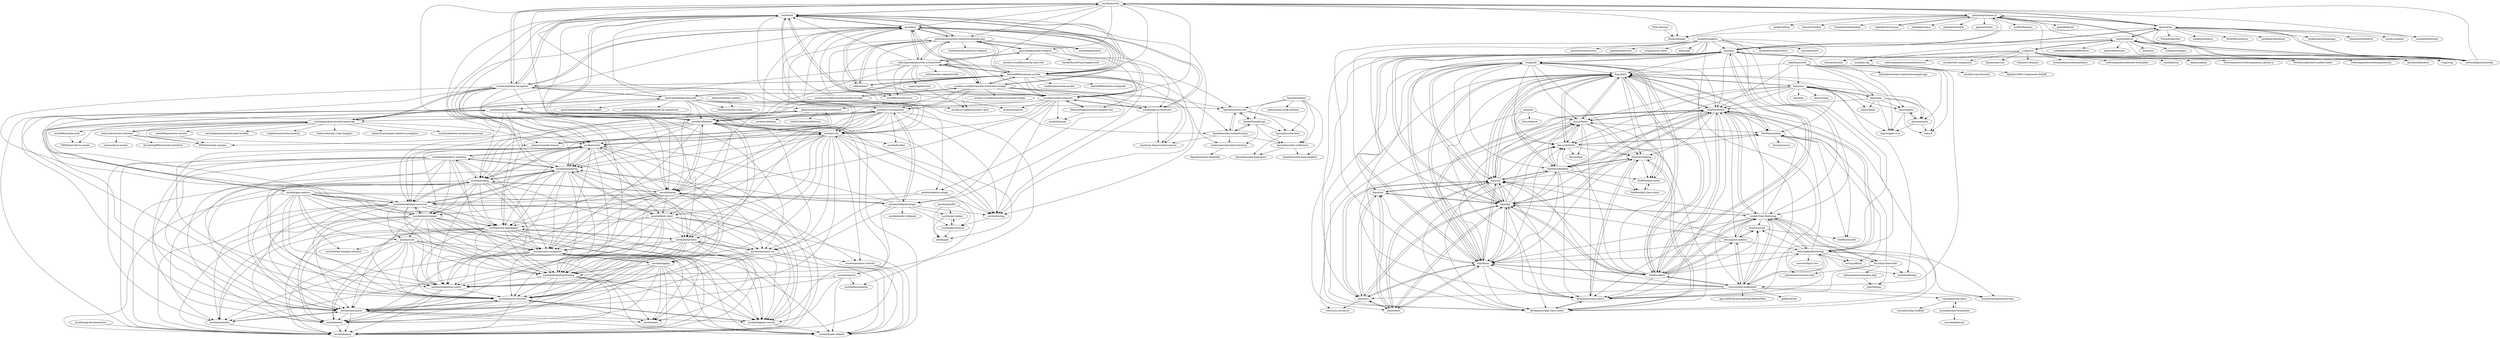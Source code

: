 digraph G {
"aurelia/aurelia" -> "aurelia/cli"
"aurelia/aurelia" -> "aurelia/ux"
"aurelia/aurelia" -> "gothinkster/aurelia-realworld-example-app"
"aurelia/aurelia" -> "aurelia/framework" ["e"=1]
"aurelia/aurelia" -> "aurelia/skeleton-navigation"
"aurelia/aurelia" -> "ghiscoding/aurelia-slickgrid"
"aurelia/aurelia" -> "adarshpastakia/aurelia-ui-framework"
"aurelia/aurelia" -> "aurelia/vscode-extension"
"aurelia/aurelia" -> "aurelia/validation"
"aurelia/aurelia" -> "aurelia/i18n"
"aurelia/aurelia" -> "optimizely/nuclear-js"
"aurelia/aurelia" -> "spine/spine"
"aurelia/aurelia" -> "finom/seemple"
"aurelia/aurelia" -> "behzad888/awesome-aurelia"
"aurelia/aurelia" -> "aurelia/router"
"x-tag/core" -> "mozilla/brick" ["e"=1]
"x-tag/core" -> "x-tag/x-tag"
"x-tag/core" -> "bosonic/bosonic"
"x-tag/core" -> "skatejs/skatejs" ["e"=1]
"x-tag/core" -> "webcomponents/webcomponents.github.io" ["e"=1]
"x-tag/core" -> "ModuleLoader/es6-module-loader" ["e"=1]
"x-tag/core" -> "webcomponents/webcomponentsjs" ["e"=1]
"x-tag/core" -> "mozbrick/brick"
"x-tag/core" -> "mozilla/x-tag"
"x-tag/core" -> "webcomponents/customelements.io" ["e"=1]
"x-tag/core" -> "mozilla/web-components"
"x-tag/core" -> "Raynos/mercury" ["e"=1]
"x-tag/core" -> "Polymer/vulcanize" ["e"=1]
"x-tag/core" -> "tysonmatanich/elementQuery" ["e"=1]
"x-tag/core" -> "webcomponents/element-boilerplate" ["e"=1]
"dojo/core" -> "dojo/dojo2"
"dojo/core" -> "dojo/meta"
"dojo/core" -> "dojo/dom"
"dojo/core" -> "SitePen/dstore"
"dojo/core" -> "dojo/widgets"
"dojo/core" -> "dojo/widget-core"
"dojo/core" -> "dojo/examples"
"dojo/core" -> "ibm-js/delite"
"dojo/core" -> "SitePen/mayhem"
"dojo/core" -> "dojo/typings"
"dojo/core" -> "dojo/dijit"
"dojo/core" -> "ibm-js/deliteful"
"dojo/core" -> "kfranqueiro/dojo-smore"
"dojo/core" -> "dojo/routing"
"dojo/dojo" -> "dojo/dijit"
"dojo/dojo" -> "dojo/dojox"
"dojo/dojo" -> "SitePen/dgrid"
"dojo/dojo" -> "spine/spine"
"dojo/dojo" -> "optimizely/nuclear-js"
"dojo/dojo" -> "dojo/util"
"dojo/dojo" -> "matreshkajs/matreshka"
"dojo/dojo" -> "dojo/dojo2"
"dojo/dojo" -> "csnover/dojo-boilerplate"
"dojo/dojo" -> "dojo/demos"
"dojo/dojo" -> "dojo/docs"
"dojo/dojo" -> "xsokev/Dojo-Bootstrap"
"dojo/dojo" -> "SitePen/dstore"
"dojo/dojo" -> "knockout/knockout" ["e"=1]
"dojo/dojo" -> "oria/gridx"
"spine/spine" -> "matreshkajs/matreshka"
"spine/spine" -> "optimizely/nuclear-js"
"spine/spine" -> "dojo/dojo"
"spine/spine" -> "finom/seemple"
"spine/spine" -> "knockout/knockout" ["e"=1]
"spine/spine" -> "mozbrick/brick"
"spine/spine" -> "MithrilJS/mithril.js" ["e"=1]
"spine/spine" -> "aurelia/aurelia"
"spine/spine" -> "jashkenas/backbone" ["e"=1]
"spine/spine" -> "jorgebucaran/hyperapp" ["e"=1]
"spine/spine" -> "Daemonite/material" ["e"=1]
"spine/spine" -> "marko-js/marko" ["e"=1]
"spine/spine" -> "aurelia/framework" ["e"=1]
"spine/spine" -> "Polymer/polymer" ["e"=1]
"spine/spine" -> "emberjs/ember.js" ["e"=1]
"matreshkajs/matreshka" -> "spine/spine"
"matreshkajs/matreshka" -> "optimizely/nuclear-js"
"matreshkajs/matreshka" -> "dojo/dojo"
"matreshkajs/matreshka" -> "aurelia/aurelia"
"matreshkajs/matreshka" -> "mozbrick/brick"
"dojo/meta" -> "dojo/core"
"dojo/meta" -> "dojo/cli"
"dojo/meta" -> "dojo/widgets"
"dojo/meta" -> "dojo/dojo2"
"dojo/meta" -> "dojo/examples"
"dojo/meta" -> "dojo/widget-core"
"dojo/meta" -> "dojo/typings"
"dojo/meta" -> "SitePen/dstore"
"ghiscoding/aurelia-slickgrid" -> "gothinkster/aurelia-realworld-example-app"
"ghiscoding/aurelia-slickgrid" -> "aurelia/vscode-extension"
"ghiscoding/aurelia-slickgrid" -> "adarshpastakia/aurelia-ui-framework"
"ghiscoding/aurelia-slickgrid" -> "SmokeHouseProject/applewood"
"ghiscoding/aurelia-slickgrid" -> "aurelia-ui-toolkits/aurelia-mdc-web"
"mozbrick/brick" -> "spine/spine"
"mozbrick/brick" -> "optimizely/nuclear-js"
"mozbrick/brick" -> "dojo/dojo"
"mozbrick/brick" -> "x-tag/core"
"mozbrick/brick" -> "matreshkajs/matreshka"
"mozbrick/brick" -> "knockout/knockout" ["e"=1]
"mozbrick/brick" -> "alexwolfe/Buttons" ["e"=1]
"mozbrick/brick" -> "x-tag/x-tag"
"mozbrick/brick" -> "duojs/duo" ["e"=1]
"mozbrick/brick" -> "Compass/compass" ["e"=1]
"mozbrick/brick" -> "subtlepatterns/SubtlePatterns" ["e"=1]
"mozbrick/brick" -> "bosonic/bosonic"
"lit/lit-element" -> "finom/seemple"
"maqetta/maqetta" -> "dojo/dijit"
"maqetta/maqetta" -> "SitePen/dgrid"
"maqetta/maqetta" -> "dojo/dojo"
"maqetta/maqetta" -> "xsokev/Dojo-Bootstrap"
"maqetta/maqetta" -> "dojo/dojox"
"maqetta/maqetta" -> "alohaeditor/Aloha-Editor" ["e"=1]
"maqetta/maqetta" -> "csnover/dojo-boilerplate"
"maqetta/maqetta" -> "maccman/stylo" ["e"=1]
"maqetta/maqetta" -> "sproutcore/sproutcore" ["e"=1]
"maqetta/maqetta" -> "jejacks0n/mercury" ["e"=1]
"maqetta/maqetta" -> "dojo/dwb"
"maqetta/maqetta" -> "eclipse/orion.client" ["e"=1]
"maqetta/maqetta" -> "thesociable/dbootstrap"
"maqetta/maqetta" -> "oria/gridx"
"maqetta/maqetta" -> "ether/pad" ["e"=1]
"optimizely/nuclear-js" -> "spine/spine"
"optimizely/nuclear-js" -> "matreshkajs/matreshka"
"optimizely/nuclear-js" -> "dojo/dojo"
"optimizely/nuclear-js" -> "finom/seemple"
"optimizely/nuclear-js" -> "gaearon/redux" ["e"=1]
"optimizely/nuclear-js" -> "acdlite/flummox" ["e"=1]
"optimizely/nuclear-js" -> "goatslacker/alt" ["e"=1]
"optimizely/nuclear-js" -> "spoike/refluxjs" ["e"=1]
"optimizely/nuclear-js" -> "faassen/reselect" ["e"=1]
"optimizely/nuclear-js" -> "Yomguithereal/baobab" ["e"=1]
"optimizely/nuclear-js" -> "vigetlabs/microcosm"
"optimizely/nuclear-js" -> "aurelia/aurelia"
"optimizely/nuclear-js" -> "knockout/knockout" ["e"=1]
"optimizely/nuclear-js" -> "skidding/cosmos" ["e"=1]
"optimizely/nuclear-js" -> "petehunt/jsxstyle" ["e"=1]
"SpoonX/wetland" -> "SpoonX/aurelia-notification"
"SpoonX/wetland" -> "SpoonX/aurelia-form"
"SpoonX/wetland" -> "SpoonX/sails-hook-wetland"
"SpoonX/wetland" -> "SpoonX/aurelia-api"
"SpoonX/wetland" -> "SpoonX/aurelia-orm"
"SpoonX/wetland" -> "SpoonX/aurelia-autocomplete"
"aurelia/skeleton-navigation" -> "aurelia/cli"
"aurelia/skeleton-navigation" -> "aurelia/ux"
"aurelia/skeleton-navigation" -> "aurelia/router"
"aurelia/skeleton-navigation" -> "behzad888/awesome-aurelia"
"aurelia/skeleton-navigation" -> "aurelia/validation"
"aurelia/skeleton-navigation" -> "paulvanbladel/aurelia-auth"
"aurelia/skeleton-navigation" -> "aurelia/dialog"
"aurelia/skeleton-navigation" -> "cmichaelgraham/aurelia-typescript"
"aurelia/skeleton-navigation" -> "aurelia/templating"
"aurelia/skeleton-navigation" -> "aurelia/binding"
"aurelia/skeleton-navigation" -> "aurelia/vscode-extension"
"aurelia/skeleton-navigation" -> "aurelia/templating-resources"
"aurelia/skeleton-navigation" -> "aurelia/i18n"
"aurelia/skeleton-navigation" -> "aurelia/bootstrapper"
"aurelia/skeleton-navigation" -> "aurelia/aurelia"
"vigetlabs/microcosm" -> "optimizely/nuclear-js"
"paulvanbladel/aurelia-auth" -> "paulvanbladel/aurelia-auth-sample"
"paulvanbladel/aurelia-auth" -> "aurelia/skeleton-plugin"
"paulvanbladel/aurelia-auth" -> "behzad888/awesome-aurelia"
"paulvanbladel/aurelia-auth" -> "aurelia/skeleton-navigation"
"paulvanbladel/aurelia-auth" -> "Vheissu/Aurelia-Configuration"
"paulvanbladel/aurelia-auth" -> "aurelia/cli"
"paulvanbladel/aurelia-auth" -> "SpoonX/aurelia-orm"
"paulvanbladel/aurelia-auth" -> "SpoonX/aurelia-authentication"
"paulvanbladel/aurelia-auth" -> "aurelia/dialog"
"paulvanbladel/aurelia-auth" -> "jdanyow/aurelia-breeze-northwind"
"paulvanbladel/aurelia-auth" -> "aurelia/validation"
"paulvanbladel/aurelia-auth" -> "cmichaelgraham/aurelia-typescript"
"paulvanbladel/aurelia-auth" -> "paulvanbladel/aurelia-identityserver-aspnetcore"
"paulvanbladel/aurelia-auth" -> "aurelia/documentation"
"paulvanbladel/aurelia-auth" -> "aurelia/i18n"
"dojo/dijit" -> "dojo/dojox"
"dojo/dijit" -> "dojo/util"
"dojo/dijit" -> "dojo/demos"
"dojo/dijit" -> "dojo/dojo"
"dojo/dijit" -> "dojo/docs"
"dojo/dijit" -> "dojo/dojo2"
"dojo/dijit" -> "SitePen/dstore"
"dojo/dijit" -> "SitePen/dgrid"
"dojo/dijit" -> "ibm-js/delite"
"dojo/dijit" -> "dojo/dwb"
"dojo/dijit" -> "oria/gridx"
"dojo/dijit" -> "ibm-js/deliteful"
"dojo/dijit" -> "xsokev/Dojo-Bootstrap"
"dojo/dijit" -> "kfranqueiro/dijit-claro-stylus"
"dojo/dijit" -> "theintern/leadfoot"
"aurelia/fetch-client" -> "aurelia/event-aggregator"
"aurelia/fetch-client" -> "aurelia/templating-binding"
"aurelia/fetch-client" -> "aurelia/http-client"
"aurelia/fetch-client" -> "aurelia/history-browser"
"aurelia/fetch-client" -> "aurelia/loader-default"
"aurelia/fetch-client" -> "aurelia/task-queue"
"aurelia/fetch-client" -> "aurelia/logging-console"
"aurelia/fetch-client" -> "aurelia/templating-router"
"aurelia/fetch-client" -> "aurelia/loader"
"aurelia/fetch-client" -> "aurelia/history"
"aurelia/fetch-client" -> "aurelia/templating"
"aurelia/fetch-client" -> "aurelia/animator-css"
"dojo/dojox" -> "dojo/dijit"
"dojo/dojox" -> "dojo/util"
"dojo/dojox" -> "dojo/docs"
"dojo/dojox" -> "dojo/demos"
"dojo/dojox" -> "dojo/dojo"
"dojo/dojox" -> "dojo/dojo2"
"dojo/dojox" -> "SitePen/dstore"
"dojo/dojox" -> "SitePen/dgrid"
"dojo/dojox" -> "dojo/dwb"
"dojo/dojox" -> "ibm-js/delite"
"dojo/dojox" -> "oria/gridx"
"dojo/dojox" -> "ibm-js/deliteful"
"dojo/dojox" -> "kfranqueiro/dojo-smore"
"dojo/dojox" -> "kfranqueiro/dijit-claro-stylus"
"dojo/dojox" -> "theintern/digdug"
"gothinkster/aurelia-realworld-example-app" -> "aurelia/ux"
"gothinkster/aurelia-realworld-example-app" -> "aurelia/experiment"
"gothinkster/aurelia-realworld-example-app" -> "ghiscoding/aurelia-slickgrid"
"gothinkster/aurelia-realworld-example-app" -> "adarshpastakia/aurelia-ui-framework"
"gothinkster/aurelia-realworld-example-app" -> "aurelia/cli"
"gothinkster/aurelia-realworld-example-app" -> "zewa666/aurelia-store"
"gothinkster/aurelia-realworld-example-app" -> "aurelia/app-ux-showcase"
"gothinkster/aurelia-realworld-example-app" -> "aurelia/vscode-extension"
"gothinkster/aurelia-realworld-example-app" -> "alflennik/au7"
"gothinkster/aurelia-realworld-example-app" -> "aurelia/testing"
"gothinkster/aurelia-realworld-example-app" -> "behzad888/awesome-aurelia"
"gothinkster/aurelia-realworld-example-app" -> "aurelia/dialog"
"gothinkster/aurelia-realworld-example-app" -> "aurelia/inspector"
"gothinkster/aurelia-realworld-example-app" -> "timfish/aurelia-electron-webpack"
"gothinkster/aurelia-realworld-example-app" -> "aurelia/i18n"
"dojo/dwb" -> "dojo/docs"
"dojo/dwb" -> "dojo/demos"
"dojo/dwb" -> "dojo/util"
"dojo/dwb" -> "dojo/dijit"
"dojo/examples" -> "dojo/widgets"
"dojo/examples" -> "dojo/widget-core"
"dojo/examples" -> "dojo/cli"
"MeirionHughes/aurelia-template-lint" -> "aurelia/typings"
"MeirionHughes/aurelia-template-lint" -> "aurelia/vscode-extension"
"zewa666/aurelia-node" -> "PWKad/aurelia-bs-modal"
"behzad888/awesome-aurelia" -> "aurelia/ux"
"behzad888/awesome-aurelia" -> "aurelia-ui-toolkits/aurelia-materialize-bridge"
"behzad888/awesome-aurelia" -> "paulvanbladel/aurelia-auth"
"behzad888/awesome-aurelia" -> "alflennik/au7"
"behzad888/awesome-aurelia" -> "aurelia/cli"
"behzad888/awesome-aurelia" -> "aurelia/vscode-extension"
"behzad888/awesome-aurelia" -> "voidberg/awesome-aurelia"
"behzad888/awesome-aurelia" -> "aurelia/skeleton-navigation"
"behzad888/awesome-aurelia" -> "MeirionHughes/aurelia-template-lint"
"behzad888/awesome-aurelia" -> "monterey-framework/monterey"
"behzad888/awesome-aurelia" -> "gothinkster/aurelia-realworld-example-app"
"behzad888/awesome-aurelia" -> "adarshpastakia/aurelia-ui-framework"
"behzad888/awesome-aurelia" -> "behzad888/Aurelia-styleguide"
"behzad888/awesome-aurelia" -> "aurelia/skeleton-plugin"
"behzad888/awesome-aurelia" -> "SpoonX/aurelia-authentication"
"aurelia/testing" -> "aurelia/pal-browser"
"cmichaelgraham/aurelia-typescript" -> "joelcoxokc/aurelia-interface"
"cmichaelgraham/aurelia-typescript" -> "jdanyow/aurelia-breeze-northwind"
"cmichaelgraham/aurelia-typescript" -> "AshleyGrant/aspnet-skeleton-navigation"
"cmichaelgraham/aurelia-typescript" -> "PWKad/aurelia-samples"
"cmichaelgraham/aurelia-typescript" -> "aurelia/skeleton-navigation-typescript"
"cmichaelgraham/aurelia-typescript" -> "aurelia/templating-resources"
"cmichaelgraham/aurelia-typescript" -> "zewa666/aurelia-node"
"cmichaelgraham/aurelia-typescript" -> "jdanyow/aurelia-breeze"
"cmichaelgraham/aurelia-typescript" -> "cmichaelgraham/aurelia-amd-bundler"
"cmichaelgraham/aurelia-typescript" -> "zewa666/generator-aurelia"
"cmichaelgraham/aurelia-typescript" -> "redpelicans/aurelia-material"
"cmichaelgraham/aurelia-typescript" -> "PWKad/aurelia-bs-modal"
"cmichaelgraham/aurelia-typescript" -> "paulvanbladel/aurelia-auth"
"cmichaelgraham/aurelia-typescript" -> "aurelia/skeleton-navigation"
"cmichaelgraham/aurelia-typescript" -> "Vheissu/Aurelia-Code-Snippets"
"aurelia/animator-css" -> "aurelia/history-browser"
"aurelia/animator-css" -> "aurelia/loader-default"
"aurelia/animator-css" -> "aurelia/task-queue"
"aurelia/animator-css" -> "aurelia/templating-router"
"aurelia/animator-css" -> "aurelia/http-client"
"aurelia/animator-css" -> "aurelia/animator-velocity"
"aurelia/animator-css" -> "aurelia/templating-binding"
"aurelia/animator-css" -> "aurelia/logging-console"
"aurelia/templating-router" -> "aurelia/history"
"aurelia/templating-router" -> "aurelia/history-browser"
"aurelia/templating-router" -> "aurelia/loader"
"aurelia/webpack-plugin" -> "aurelia/loader-webpack"
"aurelia/webpack-plugin" -> "aurelia/testing"
"aurelia/webpack-plugin" -> "aurelia/dialog"
"aurelia/webpack-plugin" -> "aurelia/i18n"
"aurelia/webpack-plugin" -> "aurelia/templating-router"
"aurelia/webpack-plugin" -> "aurelia/templating"
"aurelia/webpack-plugin" -> "aurelia/ui-virtualization"
"aurelia/webpack-plugin" -> "aurelia/pal-browser"
"aurelia/webpack-plugin" -> "aurelia/router"
"aurelia/webpack-plugin" -> "aurelia/templating-binding"
"aurelia/webpack-plugin" -> "aurelia/pal-nodejs"
"dojo/framework" -> "dojo/widgets"
"dojo/framework" -> "dojo/examples"
"dojo/framework" -> "dojo/cli"
"dojo/framework" -> "dojo/meta"
"dojo/framework" -> "dojo/dojo2"
"dojo/framework" -> "SitePen/dstore"
"dojo/framework" -> "gothinkster/dojo2-realworld-example-app"
"dojo/framework" -> "dojo/core"
"dojo/framework" -> "dojo/widget-core"
"kriszyp/put-selector" -> "kriszyp/xstyle"
"kriszyp/put-selector" -> "SitePen/dstore"
"kriszyp/put-selector" -> "xsokev/Dojo-Bootstrap"
"kriszyp/put-selector" -> "SitePen/dgrid"
"kriszyp/put-selector" -> "thesociable/dbootstrap"
"kriszyp/put-selector" -> "dojo/dijit"
"kriszyp/put-selector" -> "dojo/dojox"
"kriszyp/put-selector" -> "csnover/dojo-boilerplate"
"kriszyp/put-selector" -> "dojo/util"
"SitePen/dgrid" -> "dojo/dijit"
"SitePen/dgrid" -> "SitePen/dstore"
"SitePen/dgrid" -> "dojo/dojox"
"SitePen/dgrid" -> "xsokev/Dojo-Bootstrap"
"SitePen/dgrid" -> "dojo/dojo"
"SitePen/dgrid" -> "csnover/dojo-boilerplate"
"SitePen/dgrid" -> "dojo/dojo2"
"SitePen/dgrid" -> "dojo/util"
"SitePen/dgrid" -> "kriszyp/xstyle"
"SitePen/dgrid" -> "kriszyp/put-selector"
"SitePen/dgrid" -> "thesociable/dbootstrap"
"SitePen/dgrid" -> "oria/gridx"
"SitePen/dgrid" -> "kfranqueiro/dojo-smore"
"SitePen/dgrid" -> "ibm-js/delite"
"SitePen/dgrid" -> "ibm-js/deliteful"
"dojo/dojo2" -> "ibm-js/delite"
"dojo/dojo2" -> "ibm-js/deliteful"
"dojo/dojo2" -> "SitePen/dstore"
"dojo/dojo2" -> "SitePen/mayhem"
"dojo/dojo2" -> "dojo/util"
"dojo/dojo2" -> "theintern/digdug"
"dojo/dojo2" -> "dojo/dijit"
"dojo/dojo2" -> "theintern/leadfoot"
"dojo/dojo2" -> "kfranqueiro/dijit-claro-stylus"
"dojo/dojo2" -> "kfranqueiro/dojo-smore"
"dojo/dojo2" -> "dojo/dojox"
"dojo/dojo2" -> "dojo/core"
"dojo/dojo2" -> "SitePen/dojo-smore"
"dojo/dojo2" -> "SitePen/dgrid"
"dojo/dojo2" -> "yiweima/flatdojo"
"oria/gridx" -> "ibm-js/delite"
"oria/gridx" -> "dojo/dojox"
"oria/gridx" -> "dojo/dijit"
"oria/gridx" -> "theintern/digdug"
"oria/gridx" -> "ibm-js/deliteful"
"oria/gridx" -> "kfranqueiro/dijit-claro-stylus"
"oria/gridx" -> "kfranqueiro/dojo-smore"
"oria/gridx" -> "SitePen/dojo-smore"
"oria/gridx" -> "SitePen/dgrid"
"oria/gridx" -> "SitePen/dstore"
"oria/gridx" -> "dojo/util"
"oria/gridx" -> "dojo/dojo2"
"oria/gridx" -> "theintern/leadfoot"
"oria/gridx" -> "peterkokot/awesome-dojo"
"aurelia/vscode-extension" -> "aurelia/inspector"
"aurelia/vscode-extension" -> "aurelia/testing"
"aurelia/vscode-extension" -> "MeirionHughes/aurelia-template-lint"
"aurelia/vscode-extension" -> "aurelia/dialog"
"aurelia/vscode-extension" -> "aurelia/cli"
"aurelia/vscode-extension" -> "aurelia/ux"
"aurelia/vscode-extension" -> "aurelia/ui-virtualization"
"aurelia/vscode-extension" -> "aurelia/i18n"
"aurelia/vscode-extension" -> "aurelia/webpack-plugin"
"aurelia/vscode-extension" -> "aurelia/typings"
"aurelia/vscode-extension" -> "aurelia/app-ux-showcase"
"aurelia/vscode-extension" -> "aurelia/validation"
"aurelia/documentation" -> "aurelia/animator-css"
"aurelia/documentation" -> "aurelia/app-contacts"
"aurelia/documentation" -> "aurelia/validation"
"aurelia/documentation" -> "aurelia/history-browser"
"aurelia/documentation" -> "aurelia/task-queue"
"aurelia/documentation" -> "aurelia/event-aggregator"
"aurelia/documentation" -> "aurelia/templating-binding"
"aurelia/documentation" -> "aurelia/loader-default"
"aurelia/documentation" -> "aurelia/logging-console"
"aurelia/documentation" -> "aurelia/history"
"aurelia/documentation" -> "aurelia/testing"
"aurelia/documentation" -> "aurelia/templating-resources"
"aurelia/documentation" -> "aurelia/dialog"
"aurelia/documentation" -> "aurelia/http-client"
"aurelia/ui-virtualization" -> "aurelia/route-recognizer"
"aurelia/ui-virtualization" -> "aurelia/bundler"
"aurelia/ui-virtualization" -> "aurelia/testing"
"aurelia/ui-virtualization" -> "aurelia/binding"
"aurelia/ui-virtualization" -> "aurelia/validation"
"aurelia/ui-virtualization" -> "aurelia/task-queue"
"aurelia/ui-virtualization" -> "aurelia/dialog"
"aurelia/ui-virtualization" -> "aurelia/templating"
"aurelia/ui-virtualization" -> "aurelia/i18n"
"aurelia/ui-virtualization" -> "aurelia/registry"
"aurelia/ui-virtualization" -> "aurelia/http-client"
"aurelia/ui-virtualization" -> "aurelia/webpack-plugin"
"aurelia/ui-virtualization" -> "aurelia/router"
"aurelia/ux" -> "aurelia/app-ux-showcase"
"aurelia/ux" -> "aurelia/cli"
"aurelia/ux" -> "aurelia/vscode-extension"
"aurelia/ux" -> "aurelia/validation"
"aurelia/ux" -> "adarshpastakia/aurelia-ui-framework"
"aurelia/ux" -> "gothinkster/aurelia-realworld-example-app"
"aurelia/ux" -> "behzad888/awesome-aurelia"
"aurelia/ux" -> "alflennik/au7"
"aurelia/ux" -> "aurelia/i18n"
"aurelia/ux" -> "aurelia/templating"
"aurelia/ux" -> "aurelia/router"
"aurelia/ux" -> "aurelia-ui-toolkits/aurelia-materialize-bridge"
"aurelia/ux" -> "aurelia/experiment"
"aurelia/ux" -> "aurelia/ui-virtualization"
"aurelia/ux" -> "aurelia/skeleton-navigation"
"aurelia/animator-velocity" -> "aurelia/history"
"aurelia/animator-velocity" -> "aurelia/loader-default"
"aurelia/dialog" -> "aurelia/templating"
"aurelia/dialog" -> "aurelia/binding"
"aurelia/dialog" -> "aurelia/templating-binding"
"aurelia/dialog" -> "aurelia/route-recognizer"
"aurelia/dialog" -> "aurelia/templating-resources"
"aurelia/dialog" -> "aurelia/event-aggregator"
"aurelia/dialog" -> "aurelia/fetch-client"
"aurelia/dialog" -> "aurelia/templating-router"
"aurelia/dialog" -> "aurelia/animator-css"
"aurelia/dialog" -> "aurelia/router"
"aurelia/dialog" -> "aurelia/bootstrapper"
"aurelia/dialog" -> "aurelia/animator-velocity"
"aurelia/dialog" -> "aurelia/validation"
"aurelia/dialog" -> "aurelia/logging"
"aurelia/dialog" -> "aurelia/webpack-plugin"
"aurelia/validation" -> "aurelia/templating"
"aurelia/validation" -> "aurelia/i18n"
"aurelia/validation" -> "aurelia/animator-css"
"aurelia/validation" -> "aurelia/fetch-client"
"aurelia/validation" -> "aurelia/binding"
"aurelia/validation" -> "aurelia/router"
"aurelia/validation" -> "aurelia/ui-virtualization"
"aurelia/validation" -> "aurelia/event-aggregator"
"aurelia/validation" -> "aurelia/dialog"
"aurelia/validation" -> "aurelia/templating-resources"
"aurelia/validation" -> "aurelia/cli"
"aurelia/validation" -> "aurelia/testing"
"aurelia/validation" -> "aurelia/templating-binding"
"aurelia/validation" -> "aurelia/http-client"
"aurelia/validation" -> "aurelia/route-recognizer"
"aurelia/dependency-injection" -> "aurelia/templating"
"aurelia/dependency-injection" -> "aurelia/router"
"aurelia/dependency-injection" -> "aurelia/templating-binding"
"aurelia/dependency-injection" -> "aurelia/templating-router"
"aurelia/dependency-injection" -> "aurelia/templating-resources"
"aurelia/dependency-injection" -> "aurelia/binding"
"aurelia/dependency-injection" -> "aurelia/event-aggregator"
"aurelia/dependency-injection" -> "aurelia/loader"
"aurelia/dependency-injection" -> "aurelia/history"
"aurelia/dependency-injection" -> "aurelia/bootstrapper"
"aurelia/dependency-injection" -> "aurelia/history-browser"
"aurelia/dependency-injection" -> "aurelia/metadata"
"aurelia/dependency-injection" -> "aurelia/task-queue"
"aurelia/dependency-injection" -> "aurelia/route-recognizer"
"aurelia/dependency-injection" -> "aurelia/logging"
"alflennik/au7" -> "aurelia/ux"
"alflennik/au7" -> "behzad888/awesome-aurelia"
"alflennik/au7" -> "aurelia/vscode-extension"
"alflennik/au7" -> "gothinkster/aurelia-realworld-example-app"
"alflennik/au7" -> "zewa666/aurelia-store"
"aurelia/bootstrapper" -> "aurelia/history-browser"
"aurelia/bootstrapper" -> "aurelia/templating-binding"
"aurelia/bootstrapper" -> "aurelia/history"
"aurelia/bootstrapper" -> "aurelia/loader"
"aurelia/bootstrapper" -> "aurelia/task-queue"
"aurelia/bootstrapper" -> "aurelia/route-recognizer"
"aurelia/bootstrapper" -> "aurelia/templating-router"
"aurelia/bootstrapper" -> "aurelia/event-aggregator"
"aurelia/bootstrapper" -> "aurelia/tools"
"aurelia/bootstrapper" -> "aurelia/loader-default"
"aurelia/bootstrapper" -> "aurelia/metadata"
"aurelia/bootstrapper" -> "aurelia/templating-resources"
"aurelia/bootstrapper" -> "aurelia/logging-console"
"aurelia/bootstrapper" -> "aurelia/path"
"aurelia/cli" -> "aurelia/vscode-extension"
"aurelia/cli" -> "aurelia/ux"
"aurelia/cli" -> "aurelia/validation"
"aurelia/cli" -> "aurelia/skeleton-navigation"
"aurelia/cli" -> "aurelia/router"
"aurelia/cli" -> "aurelia/i18n"
"aurelia/cli" -> "aurelia/aurelia"
"aurelia/cli" -> "gothinkster/aurelia-realworld-example-app"
"aurelia/cli" -> "aurelia/testing"
"aurelia/cli" -> "aurelia/dialog"
"aurelia/cli" -> "aurelia-ui-toolkits/aurelia-materialize-bridge"
"aurelia/cli" -> "behzad888/awesome-aurelia"
"aurelia/cli" -> "aurelia/templating"
"aurelia/cli" -> "aurelia/binding"
"aurelia/cli" -> "aurelia/ui-virtualization"
"aurelia/templating" -> "aurelia/router"
"aurelia/templating" -> "aurelia/binding"
"aurelia/templating" -> "aurelia/templating-resources"
"aurelia/templating" -> "aurelia/templating-binding"
"aurelia/templating" -> "aurelia/dependency-injection"
"aurelia/templating" -> "aurelia/event-aggregator"
"aurelia/templating" -> "aurelia/templating-router"
"aurelia/templating" -> "aurelia/history-browser"
"aurelia/templating" -> "aurelia/task-queue"
"aurelia/templating" -> "aurelia/route-recognizer"
"aurelia/templating" -> "aurelia/loader"
"aurelia/templating" -> "aurelia/history"
"aurelia/templating" -> "aurelia/http-client"
"aurelia/templating" -> "aurelia/bootstrapper"
"aurelia/templating" -> "aurelia/fetch-client"
"aurelia/tools" -> "aurelia/templating-router"
"aurelia/tools" -> "aurelia/history"
"aurelia/tools" -> "aurelia/loader-default"
"aurelia/tools" -> "aurelia/html-template-element"
"aurelia/tools" -> "aurelia/history-browser"
"aurelia/tools" -> "aurelia/logging-console"
"aurelia/tools" -> "aurelia/loader"
"aurelia/tools" -> "aurelia/task-queue"
"aurelia/tools" -> "aurelia/templating-binding"
"aurelia/tools" -> "aurelia/path"
"aurelia/tools" -> "aurelia/route-recognizer"
"theintern/leadfoot" -> "theintern/digdug"
"theintern/leadfoot" -> "kfranqueiro/dijit-claro-stylus"
"theintern/leadfoot" -> "dojo/dojo2"
"theintern/leadfoot" -> "ibm-js/delite"
"theintern/leadfoot" -> "kfranqueiro/dojo-smore"
"theintern/leadfoot" -> "dojo/util"
"theintern/leadfoot" -> "ibm-js/deliteful"
"theintern/leadfoot" -> "SitePen/dstore"
"theintern/leadfoot" -> "SitePen/dojo-smore"
"theintern/leadfoot" -> "SitePen/dijit-claro-stylus"
"theintern/leadfoot" -> "dojo/dojox"
"theintern/leadfoot" -> "SitePen/mayhem"
"ibm-js/deliteful" -> "ibm-js/delite"
"ibm-js/deliteful" -> "dojo/dojo2"
"ibm-js/deliteful" -> "SitePen/mayhem"
"ibm-js/deliteful" -> "ibm-js/dapp"
"ibm-js/deliteful" -> "kfranqueiro/dijit-claro-stylus"
"ibm-js/deliteful" -> "theintern/digdug"
"uhop/dcl" -> "ibm-js/delite"
"uhop/dcl" -> "ibm-js/liaison"
"uhop/dcl" -> "ibm-js/deliteful"
"uhop/dcl" -> "csnover/js-doc-parse"
"SpoonX/aurelia-orm" -> "SpoonX/aurelia-api"
"SpoonX/aurelia-orm" -> "SpoonX/aurelia-notification"
"SpoonX/aurelia-orm" -> "SpoonX/aurelia-authentication"
"SpoonX/aurelia-orm" -> "SpoonX/aurelia-form"
"adarshpastakia/aurelia-ui-framework" -> "aurelia/ux"
"adarshpastakia/aurelia-ui-framework" -> "gothinkster/aurelia-realworld-example-app"
"adarshpastakia/aurelia-ui-framework" -> "aurelia/ui-virtualization"
"adarshpastakia/aurelia-ui-framework" -> "aurelia-ui-toolkits/aurelia-materialize-bridge"
"adarshpastakia/aurelia-ui-framework" -> "ghiscoding/aurelia-slickgrid"
"adarshpastakia/aurelia-ui-framework" -> "aurelia/vscode-extension"
"adarshpastakia/aurelia-ui-framework" -> "jods4/aurelia-webpack-build"
"adarshpastakia/aurelia-ui-framework" -> "aurelia/cli"
"adarshpastakia/aurelia-ui-framework" -> "behzad888/awesome-aurelia"
"adarshpastakia/aurelia-ui-framework" -> "aurelia/webpack-plugin"
"adarshpastakia/aurelia-ui-framework" -> "vegarringdal/vGrid"
"adarshpastakia/aurelia-ui-framework" -> "aurelia/templating"
"adarshpastakia/aurelia-ui-framework" -> "zewa666/aurelia-store"
"adarshpastakia/aurelia-ui-framework" -> "SpoonX/aurelia-orm"
"adarshpastakia/aurelia-ui-framework" -> "aurelia/validation"
"aurelia-ui-toolkits/aurelia-materialize-bridge" -> "behzad888/awesome-aurelia"
"aurelia-ui-toolkits/aurelia-materialize-bridge" -> "aurelia/app-ux-showcase"
"aurelia-ui-toolkits/aurelia-materialize-bridge" -> "aurelia/ux"
"aurelia-ui-toolkits/aurelia-materialize-bridge" -> "aurelia/validation"
"aurelia-ui-toolkits/aurelia-materialize-bridge" -> "aurelia/ui-virtualization"
"aurelia-ui-toolkits/aurelia-materialize-bridge" -> "adarshpastakia/aurelia-ui-framework"
"aurelia-ui-toolkits/aurelia-materialize-bridge" -> "aurelia/cli"
"aurelia-ui-toolkits/aurelia-materialize-bridge" -> "monterey-framework/monterey"
"aurelia-ui-toolkits/aurelia-materialize-bridge" -> "aurelia-ui-toolkits/aurelia-kendoui-bridge"
"aurelia-ui-toolkits/aurelia-materialize-bridge" -> "aurelia-ui-toolkits/aurelia-v-grid"
"aurelia-ui-toolkits/aurelia-materialize-bridge" -> "tochoromero/aurelia-bootstrap"
"aurelia-ui-toolkits/aurelia-materialize-bridge" -> "SpoonX/aurelia-orm"
"aurelia-ui-toolkits/aurelia-materialize-bridge" -> "aurelia/vscode-extension"
"aurelia-ui-toolkits/aurelia-materialize-bridge" -> "aurelia-ui-toolkits/aurelia-syncfusion-bridge"
"aurelia-ui-toolkits/aurelia-materialize-bridge" -> "jdanyow/aurelia-breeze-northwind"
"vegarringdal/vGrid" -> "aurelia-ui-toolkits/aurelia-v-grid"
"aurelia/task-queue" -> "aurelia/history"
"aurelia/task-queue" -> "aurelia/history-browser"
"aurelia/task-queue" -> "aurelia/loader"
"aurelia/task-queue" -> "aurelia/loader-default"
"aurelia/task-queue" -> "aurelia/metadata"
"aurelia/task-queue" -> "aurelia/logging-console"
"aurelia/task-queue" -> "aurelia/path"
"csnover/dojo-boilerplate" -> "xsokev/Dojo-Bootstrap"
"csnover/dojo-boilerplate" -> "thesociable/dbootstrap"
"csnover/dojo-boilerplate" -> "SitePen/dgrid"
"csnover/dojo-boilerplate" -> "rmurphey/dojo-demo"
"csnover/dojo-boilerplate" -> "dojo/dojox"
"csnover/dojo-boilerplate" -> "dojo/util"
"csnover/dojo-boilerplate" -> "kriszyp/xstyle"
"csnover/dojo-boilerplate" -> "dojo/dijit"
"csnover/dojo-boilerplate" -> "pjekel/cbtree"
"csnover/dojo-boilerplate" -> "kfranqueiro/dojo-smore"
"csnover/dojo-boilerplate" -> "SitePen/dstore"
"csnover/dojo-boilerplate" -> "dojo/docs"
"csnover/dojo-boilerplate" -> "bryanforbes/generator-dojo"
"csnover/dojo-boilerplate" -> "kriszyp/put-selector"
"csnover/dojo-boilerplate" -> "agrc/AGRCJavaScriptProjectBoilerPlate" ["e"=1]
"dojo/demos" -> "dojo/docs"
"dojo/demos" -> "dojo/util"
"dojo/demos" -> "dojo/dijit"
"dojo/demos" -> "dojo/dojox"
"dojo/demos" -> "dojo/dwb"
"tochoromero/aurelia-bootstrap" -> "SpoonX/aurelia-datatable"
"jdanyow/aurelia-breeze-northwind" -> "jdanyow/aurelia-breeze"
"jdanyow/aurelia-breeze-northwind" -> "aurelia/validatejs"
"jdanyow/aurelia-breeze-northwind" -> "PWKad/aurelia-samples"
"jdanyow/aurelia-breeze-northwind" -> "cmichaelgraham/aurelia-typescript"
"jdanyow/aurelia-breeze-northwind" -> "OdeToCode/aureliaMovies"
"mozilla/x-tag" -> "mozilla/x-tag-elements"
"mozilla/x-tag" -> "dglazkov/Web-Components-Polyfill"
"dojo/util" -> "dojo/dojox"
"dojo/util" -> "dojo/dijit"
"dojo/util" -> "dojo/demos"
"dojo/util" -> "dojo/docs"
"dojo/util" -> "theintern/digdug"
"dojo/util" -> "dojo/dojo2"
"dojo/util" -> "kfranqueiro/dijit-claro-stylus"
"dojo/util" -> "ibm-js/delite"
"dojo/util" -> "ibm-js/deliteful"
"dojo/util" -> "kfranqueiro/dojo-smore"
"dojo/util" -> "dojo/dwb"
"dojo/util" -> "theintern/leadfoot"
"SitePen/dstore" -> "dojo/dojo2"
"SitePen/dstore" -> "ibm-js/delite"
"SitePen/dstore" -> "kfranqueiro/dijit-claro-stylus"
"SitePen/dstore" -> "kfranqueiro/dojo-smore"
"SitePen/dstore" -> "SitePen/mayhem"
"SitePen/dstore" -> "dojo/dijit"
"SitePen/dstore" -> "ibm-js/deliteful"
"SitePen/dstore" -> "dojo/dojox"
"SitePen/dstore" -> "SitePen/dmodel"
"SitePen/dstore" -> "SitePen/dgrid"
"SitePen/dstore" -> "theintern/digdug"
"SitePen/dstore" -> "dojo/util"
"SitePen/dstore" -> "theintern/leadfoot"
"SitePen/dstore" -> "xsokev/Dojo-Bootstrap"
"SitePen/dstore" -> "thesociable/dbootstrap"
"aurelia/registry" -> "aurelia/benchmarks"
"aurelia/registry" -> "aurelia/loader-default"
"aurelia/registry" -> "aurelia/task-queue"
"aurelia/registry" -> "aurelia/logging-console"
"aurelia/registry" -> "aurelia/templating-router"
"aurelia-ui-toolkits/aurelia-kendoui-bridge" -> "aurelia-ui-toolkits/aurelia-v-grid"
"aurelia-ui-toolkits/aurelia-kendoui-bridge" -> "aurelia-ui-toolkits/aurelia-materialize-bridge"
"aurelia-ui-toolkits/aurelia-kendoui-bridge" -> "aurelia/ux"
"aurelia-ui-toolkits/aurelia-kendoui-bridge" -> "aurelia/validation"
"aurelia-ui-toolkits/aurelia-kendoui-bridge" -> "aurelia/cli"
"aurelia/router" -> "aurelia/binding"
"aurelia/router" -> "aurelia/templating"
"aurelia/router" -> "aurelia/dependency-injection"
"aurelia/router" -> "aurelia/templating-resources"
"aurelia/router" -> "aurelia/templating-binding"
"aurelia/router" -> "aurelia/event-aggregator"
"aurelia/router" -> "aurelia/i18n"
"aurelia/router" -> "aurelia/route-recognizer"
"aurelia/router" -> "aurelia/templating-router"
"aurelia/router" -> "aurelia/bootstrapper"
"aurelia/router" -> "aurelia/fetch-client"
"aurelia/router" -> "aurelia/task-queue"
"aurelia/router" -> "aurelia/http-client"
"aurelia/router" -> "aurelia/history"
"aurelia/router" -> "aurelia/history-browser"
"aurelia/logging" -> "aurelia/route-recognizer"
"aurelia/logging" -> "aurelia/path"
"aurelia/logging" -> "aurelia/history"
"aurelia/logging" -> "aurelia/logging-console"
"aurelia/logging" -> "aurelia/history-browser"
"aurelia/logging" -> "aurelia/loader"
"aurelia/logging" -> "aurelia/loader-default"
"aurelia/logging" -> "aurelia/task-queue"
"aurelia/logging" -> "aurelia/templating-binding"
"aurelia/logging" -> "aurelia/templating-router"
"aurelia/route-recognizer" -> "aurelia/path"
"aurelia/route-recognizer" -> "aurelia/logging"
"aurelia/route-recognizer" -> "aurelia/history"
"aurelia/route-recognizer" -> "aurelia/task-queue"
"aurelia/route-recognizer" -> "aurelia/templating-router"
"aurelia/route-recognizer" -> "aurelia/logging-console"
"aurelia/route-recognizer" -> "aurelia/history-browser"
"aurelia/route-recognizer" -> "aurelia/metadata"
"aurelia/route-recognizer" -> "aurelia/loader"
"jdanyow/aurelia-breeze" -> "jdanyow/aurelia-breeze-northwind"
"xsokev/Dojo-Bootstrap" -> "thesociable/dbootstrap"
"xsokev/Dojo-Bootstrap" -> "csnover/dojo-boilerplate"
"xsokev/Dojo-Bootstrap" -> "kfranqueiro/dojo-smore"
"xsokev/Dojo-Bootstrap" -> "SitePen/dgrid"
"xsokev/Dojo-Bootstrap" -> "SitePen/dstore"
"xsokev/Dojo-Bootstrap" -> "Esri/dojo-theme-flat"
"xsokev/Dojo-Bootstrap" -> "dojo/dijit"
"xsokev/Dojo-Bootstrap" -> "dojo/dojox"
"xsokev/Dojo-Bootstrap" -> "kriszyp/put-selector"
"xsokev/Dojo-Bootstrap" -> "bryanforbes/generator-dojo"
"xsokev/Dojo-Bootstrap" -> "dojo/dojo2"
"xsokev/Dojo-Bootstrap" -> "kriszyp/dbind"
"xsokev/Dojo-Bootstrap" -> "kriszyp/xstyle"
"xsokev/Dojo-Bootstrap" -> "dojo/util"
"xsokev/Dojo-Bootstrap" -> "SitePen/mayhem"
"Esri/dojo-theme-flat" -> "yiweima/flatdojo"
"Esri/dojo-theme-flat" -> "kfranqueiro/dojo-smore"
"Esri/dojo-theme-flat" -> "dojo/themes"
"Esri/dojo-theme-flat" -> "websemantics/semantic-dojo"
"Esri/dojo-theme-flat" -> "xsokev/Dojo-Bootstrap"
"Esri/dojo-theme-flat" -> "peterkokot/awesome-dojo"
"Esri/dojo-theme-flat" -> "SitePen/mayhem"
"dojo/docs" -> "dojo/demos"
"dojo/docs" -> "dojo/util"
"dojo/docs" -> "dojo/dwb"
"dojo/docs" -> "dojo/dojox"
"dojo/docs" -> "dojo/dijit"
"dojo/docs" -> "csnover/js-doc-parse"
"aurelia/app-ux-showcase" -> "aurelia/ux"
"aurelia/app-ux-showcase" -> "aurelia/testing"
"aurelia/app-ux-showcase" -> "monterey-framework/monterey"
"aurelia/app-ux-showcase" -> "aurelia/vscode-extension"
"websemantics/semantic-dojo" -> "dojo/themes"
"kriszyp/xstyle" -> "kriszyp/put-selector"
"kriszyp/xstyle" -> "SitePen/dmodel"
"thesociable/dbootstrap" -> "xsokev/Dojo-Bootstrap"
"thesociable/dbootstrap" -> "kfranqueiro/dojo-smore"
"thesociable/dbootstrap" -> "bryanforbes/generator-dojo"
"thesociable/dbootstrap" -> "csnover/dojo-boilerplate"
"thesociable/dbootstrap" -> "kriszyp/dbind"
"thesociable/dbootstrap" -> "csnover/dojo2-core"
"thesociable/dbootstrap" -> "kfranqueiro/dijit-claro-stylus"
"thesociable/dbootstrap" -> "SitePen/dstore"
"thesociable/dbootstrap" -> "kriszyp/xstyle"
"thesociable/dbootstrap" -> "yiweima/flatdojo"
"thesociable/dbootstrap" -> "SitePen/mayhem"
"thesociable/dbootstrap" -> "dojo/dojox"
"thesociable/dbootstrap" -> "Esri/dojo-theme-flat"
"dojo/widgets" -> "dojo/examples"
"dojo/widgets" -> "dojo/cli"
"dojo/widgets" -> "dojo/widget-core"
"SpoonX/aurelia-api" -> "SpoonX/aurelia-orm"
"SpoonX/aurelia-api" -> "SpoonX/aurelia-notification"
"SpoonX/aurelia-api" -> "SpoonX/aurelia-authentication"
"SpoonX/aurelia-api" -> "SpoonX/aurelia-form"
"SpoonX/aurelia-api" -> "tochoromero/aurelia-bootstrap"
"SpoonX/aurelia-authentication" -> "SpoonX/aurelia-api"
"SpoonX/aurelia-authentication" -> "SpoonX/aurelia-orm"
"SpoonX/aurelia-authentication" -> "SpoonX/aurelia-notification"
"SpoonX/aurelia-authentication" -> "monterey-framework/monterey"
"SpoonX/aurelia-authentication" -> "tochoromero/aurelia-bootstrap"
"joelcoxokc/aurelia-interface" -> "cmichaelgraham/aurelia-typescript"
"joelcoxokc/aurelia-interface" -> "jdanyow/aurelia-breeze"
"joelcoxokc/aurelia-interface" -> "PWKad/aurelia-samples"
"joelcoxokc/aurelia-interface" -> "EisenbergEffect/aurelia-interface"
"joelcoxokc/aurelia-interface" -> "joelcoxokc/ui-aurelia"
"ibm-js/delite" -> "ibm-js/deliteful"
"ibm-js/delite" -> "dojo/dojo2"
"ibm-js/delite" -> "theintern/digdug"
"ibm-js/delite" -> "SitePen/dojo-smore"
"ibm-js/delite" -> "kfranqueiro/dijit-claro-stylus"
"ibm-js/delite" -> "kfranqueiro/dojo-smore"
"ibm-js/delite" -> "SitePen/mayhem"
"ibm-js/delite" -> "ibm-js/dapp"
"ibm-js/delite" -> "SitePen/dstore"
"ibm-js/delite" -> "theintern/leadfoot"
"ibm-js/delite" -> "dojo/util"
"jdanyow/aurelia-solitaire" -> "Vheissu/Aurelia-Configuration"
"aurelia/app-contacts" -> "aurelia/history-browser"
"aurelia/app-contacts" -> "aurelia/event-aggregator"
"aurelia/app-contacts" -> "aurelia/history"
"aurelia/app-contacts" -> "aurelia/templating-resources"
"aurelia/app-contacts" -> "aurelia/documentation"
"aurelia/app-contacts" -> "aurelia/task-queue"
"aurelia/app-contacts" -> "aurelia/html-template-element"
"aurelia/app-contacts" -> "aurelia/route-recognizer"
"aurelia/app-contacts" -> "aurelia/templating-router"
"aurelia/app-contacts" -> "aurelia/bootstrapper"
"aurelia/app-contacts" -> "aurelia/testing"
"aurelia/app-contacts" -> "aurelia/tools"
"aurelia/app-contacts" -> "aurelia/path"
"aurelia/app-contacts" -> "aurelia/templating-binding"
"aurelia/app-contacts" -> "aurelia/logging-console"
"aurelia/http-client" -> "aurelia/task-queue"
"aurelia/http-client" -> "aurelia/history"
"aurelia/http-client" -> "aurelia/history-browser"
"aurelia/http-client" -> "aurelia/loader"
"aurelia/http-client" -> "aurelia/event-aggregator"
"aurelia/http-client" -> "aurelia/loader-default"
"aurelia/http-client" -> "aurelia/metadata"
"aurelia/http-client" -> "aurelia/templating-binding"
"aurelia/http-client" -> "aurelia/route-recognizer"
"aurelia/http-client" -> "aurelia/animator-css"
"SitePen/dijit-claro-stylus" -> "SitePen/dojo-smore"
"SitePen/mayhem" -> "SitePen/dmodel"
"SitePen/mayhem" -> "kriszyp/cassius"
"SitePen/mayhem" -> "kriszyp/dbind"
"SitePen/mayhem" -> "ibm-js/deliteful"
"SitePen/mayhem" -> "dojo/dojo2"
"kfranqueiro/dojo-smore" -> "kfranqueiro/dijit-claro-stylus"
"kfranqueiro/dojo-smore" -> "theintern/digdug"
"rmurphey/dojo-boilerplate" -> "rmurphey/dojo-demo"
"rmurphey/dojo-boilerplate" -> "unscriptable/cujo"
"rmurphey/dojo-demo" -> "rmurphey/dojo-boilerplate"
"rmurphey/dojo-demo" -> "rmurphey/dojo-scaffold"
"aurelia/binding" -> "aurelia/router"
"aurelia/binding" -> "aurelia/templating"
"aurelia/binding" -> "aurelia/templating-resources"
"aurelia/binding" -> "aurelia/event-aggregator"
"aurelia/binding" -> "aurelia/dependency-injection"
"aurelia/binding" -> "aurelia/task-queue"
"aurelia/binding" -> "aurelia/templating-router"
"aurelia/binding" -> "aurelia/templating-binding"
"aurelia/binding" -> "aurelia/history-browser"
"aurelia/binding" -> "aurelia/history"
"aurelia/binding" -> "aurelia/route-recognizer"
"aurelia/binding" -> "aurelia/bootstrapper"
"aurelia/binding" -> "aurelia/animator-css"
"aurelia/binding" -> "aurelia/metadata"
"aurelia/binding" -> "aurelia/dialog"
"aurelia/templating-resources" -> "aurelia/templating-router"
"aurelia/templating-resources" -> "aurelia/history-browser"
"aurelia/templating-resources" -> "aurelia/task-queue"
"aurelia/templating-resources" -> "aurelia/history"
"aurelia/templating-resources" -> "aurelia/templating-binding"
"aurelia/templating-resources" -> "aurelia/event-aggregator"
"aurelia/templating-resources" -> "aurelia/loader"
"aurelia/templating-resources" -> "aurelia/templating"
"aurelia/templating-resources" -> "aurelia/binding"
"aurelia/templating-resources" -> "aurelia/tools"
"aurelia/templating-resources" -> "aurelia/bootstrapper"
"aurelia/templating-resources" -> "aurelia/loader-default"
"aurelia/templating-resources" -> "aurelia/metadata"
"aurelia/templating-resources" -> "aurelia/logging-console"
"aurelia/templating-resources" -> "aurelia/route-recognizer"
"zewa666/generator-aurelia" -> "PWKad/aurelia-samples"
"theintern/digdug" -> "kfranqueiro/dijit-claro-stylus"
"theintern/digdug" -> "SitePen/dojo-smore"
"theintern/digdug" -> "kfranqueiro/dojo-smore"
"theintern/digdug" -> "SitePen/dijit-claro-stylus"
"theintern/digdug" -> "theintern/leadfoot"
"aurelia/i18n" -> "aurelia/fetch-client"
"aurelia/i18n" -> "aurelia/validation"
"aurelia/i18n" -> "aurelia/router"
"aurelia/i18n" -> "aurelia/templating"
"aurelia/i18n" -> "aurelia/animator-css"
"aurelia/i18n" -> "aurelia/event-aggregator"
"aurelia/i18n" -> "aurelia/testing"
"aurelia/i18n" -> "aurelia/binding"
"aurelia/i18n" -> "aurelia/templating-binding"
"aurelia/i18n" -> "aurelia/http-client"
"aurelia/i18n" -> "aurelia/pal"
"aurelia/i18n" -> "aurelia/route-recognizer"
"aurelia/i18n" -> "aurelia/bundler"
"aurelia/i18n" -> "aurelia/animator-velocity"
"aurelia/i18n" -> "aurelia/history-browser"
"aurelia/polyfills" -> "aurelia/pal"
"aurelia/polyfills" -> "aurelia/pal-nodejs"
"aurelia/polyfills" -> "aurelia/pal-browser"
"aurelia/templating-binding" -> "aurelia/history"
"aurelia/templating-binding" -> "aurelia/history-browser"
"aurelia/templating-binding" -> "aurelia/loader"
"aurelia/templating-binding" -> "aurelia/logging-console"
"aurelia/templating-binding" -> "aurelia/templating-router"
"aurelia/templating-binding" -> "aurelia/loader-default"
"aurelia/metadata" -> "aurelia/history"
"aurelia/metadata" -> "aurelia/task-queue"
"aurelia/app-documentation" -> "aurelia/history"
"aurelia/event-aggregator" -> "aurelia/history-browser"
"aurelia/event-aggregator" -> "aurelia/loader-default"
"aurelia/event-aggregator" -> "aurelia/history"
"aurelia/event-aggregator" -> "aurelia/task-queue"
"aurelia/event-aggregator" -> "aurelia/templating-binding"
"aurelia/event-aggregator" -> "aurelia/route-recognizer"
"aurelia/event-aggregator" -> "aurelia/templating-router"
"aurelia/event-aggregator" -> "aurelia/metadata"
"aurelia/event-aggregator" -> "aurelia/logging-console"
"aurelia/event-aggregator" -> "aurelia/loader"
"aurelia/event-aggregator" -> "aurelia/http-client"
"SpoonX/aurelia-form" -> "SpoonX/aurelia-pagination"
"aurelia/pal-nodejs" -> "aurelia/pal-browser"
"aurelia/pal-nodejs" -> "aurelia/pal"
"aurelia/pal-browser" -> "aurelia/pal-nodejs"
"aurelia/pal-browser" -> "aurelia/pal"
"aurelia/history-browser" -> "aurelia/history"
"aurelia/history-browser" -> "aurelia/logging-console"
"aurelia/history-browser" -> "aurelia/loader"
"aurelia/history-browser" -> "aurelia/path"
"aurelia/history-browser" -> "aurelia/task-queue"
"aurelia/loader" -> "aurelia/history"
"aurelia/logging-console" -> "aurelia/loader-default"
"aurelia/logging-console" -> "aurelia/history-browser"
"aurelia/skeleton-plugin" -> "aurelia/benchmarks"
"aurelia/skeleton-plugin" -> "aurelia/animator-css"
"aurelia/skeleton-plugin" -> "aurelia/templating-resources"
"SpoonX/aurelia-notification" -> "SpoonX/aurelia-pagination"
"SpoonX/aurelia-notification" -> "SpoonX/aurelia-autocomplete"
"kfranqueiro/dijit-claro-stylus" -> "kfranqueiro/dojo-smore"
"kfranqueiro/dijit-claro-stylus" -> "theintern/digdug"
"SitePen/dojo-smore" -> "SitePen/dijit-claro-stylus"
"aurelia/aurelia" ["l"="23.691,-31.49"]
"aurelia/cli" ["l"="23.719,-31.541"]
"aurelia/ux" ["l"="23.734,-31.535"]
"gothinkster/aurelia-realworld-example-app" ["l"="23.758,-31.535"]
"aurelia/framework" ["l"="26.299,-27.139"]
"aurelia/skeleton-navigation" ["l"="23.698,-31.551"]
"ghiscoding/aurelia-slickgrid" ["l"="23.771,-31.509"]
"adarshpastakia/aurelia-ui-framework" ["l"="23.748,-31.525"]
"aurelia/vscode-extension" ["l"="23.746,-31.543"]
"aurelia/validation" ["l"="23.718,-31.559"]
"aurelia/i18n" ["l"="23.73,-31.562"]
"optimizely/nuclear-js" ["l"="23.652,-31.398"]
"spine/spine" ["l"="23.62,-31.408"]
"finom/seemple" ["l"="23.667,-31.435"]
"behzad888/awesome-aurelia" ["l"="23.716,-31.525"]
"aurelia/router" ["l"="23.718,-31.572"]
"x-tag/core" ["l"="23.699,-31.299"]
"mozilla/brick" ["l"="10.815,-34.019"]
"x-tag/x-tag" ["l"="23.688,-31.328"]
"bosonic/bosonic" ["l"="23.663,-31.305"]
"skatejs/skatejs" ["l"="28.962,-35.307"]
"webcomponents/webcomponents.github.io" ["l"="29.084,-35.503"]
"ModuleLoader/es6-module-loader" ["l"="11.587,-32.27"]
"webcomponents/webcomponentsjs" ["l"="29.032,-35.352"]
"mozbrick/brick" ["l"="23.647,-31.347"]
"mozilla/x-tag" ["l"="23.742,-31.254"]
"webcomponents/customelements.io" ["l"="29.099,-35.563"]
"mozilla/web-components" ["l"="23.731,-31.287"]
"Raynos/mercury" ["l"="28.617,-32.256"]
"Polymer/vulcanize" ["l"="29.108,-35.476"]
"tysonmatanich/elementQuery" ["l"="10.88,-34.02"]
"webcomponents/element-boilerplate" ["l"="29.041,-35.622"]
"dojo/core" ["l"="23.485,-31.254"]
"dojo/dojo2" ["l"="23.506,-31.28"]
"dojo/meta" ["l"="23.481,-31.236"]
"dojo/dom" ["l"="23.454,-31.253"]
"SitePen/dstore" ["l"="23.516,-31.286"]
"dojo/widgets" ["l"="23.473,-31.21"]
"dojo/widget-core" ["l"="23.482,-31.222"]
"dojo/examples" ["l"="23.466,-31.222"]
"ibm-js/delite" ["l"="23.494,-31.281"]
"SitePen/mayhem" ["l"="23.522,-31.275"]
"dojo/typings" ["l"="23.455,-31.238"]
"dojo/dijit" ["l"="23.51,-31.303"]
"ibm-js/deliteful" ["l"="23.498,-31.272"]
"kfranqueiro/dojo-smore" ["l"="23.505,-31.294"]
"dojo/routing" ["l"="23.445,-31.244"]
"dojo/dojo" ["l"="23.557,-31.341"]
"dojo/dojox" ["l"="23.504,-31.312"]
"SitePen/dgrid" ["l"="23.529,-31.298"]
"dojo/util" ["l"="23.5,-31.301"]
"matreshkajs/matreshka" ["l"="23.62,-31.379"]
"csnover/dojo-boilerplate" ["l"="23.513,-31.327"]
"dojo/demos" ["l"="23.497,-31.327"]
"dojo/docs" ["l"="23.488,-31.318"]
"xsokev/Dojo-Bootstrap" ["l"="23.532,-31.313"]
"knockout/knockout" ["l"="26.454,-27.222"]
"oria/gridx" ["l"="23.488,-31.303"]
"MithrilJS/mithril.js" ["l"="-6.101,-0.577"]
"jashkenas/backbone" ["l"="26.621,-27.259"]
"jorgebucaran/hyperapp" ["l"="26.177,-26.296"]
"Daemonite/material" ["l"="26.268,-26.988"]
"marko-js/marko" ["l"="26.25,-26.647"]
"Polymer/polymer" ["l"="26.483,-27.278"]
"emberjs/ember.js" ["l"="26.633,-27.374"]
"dojo/cli" ["l"="23.488,-31.208"]
"SmokeHouseProject/applewood" ["l"="23.814,-31.504"]
"aurelia-ui-toolkits/aurelia-mdc-web" ["l"="23.81,-31.489"]
"alexwolfe/Buttons" ["l"="10.71,-33.685"]
"duojs/duo" ["l"="10.395,-33.911"]
"Compass/compass" ["l"="10.674,-33.777"]
"subtlepatterns/SubtlePatterns" ["l"="10.736,-33.733"]
"lit/lit-element" ["l"="23.706,-31.42"]
"maqetta/maqetta" ["l"="23.481,-31.338"]
"alohaeditor/Aloha-Editor" ["l"="11.338,-33.728"]
"maccman/stylo" ["l"="8.206,-31.507"]
"sproutcore/sproutcore" ["l"="11.379,-32.046"]
"jejacks0n/mercury" ["l"="8.931,-30.53"]
"dojo/dwb" ["l"="23.475,-31.314"]
"eclipse/orion.client" ["l"="11.011,-29.331"]
"thesociable/dbootstrap" ["l"="23.52,-31.312"]
"ether/pad" ["l"="11.486,-31.644"]
"gaearon/redux" ["l"="28.714,-32.133"]
"acdlite/flummox" ["l"="28.747,-32.134"]
"goatslacker/alt" ["l"="28.747,-32.065"]
"spoike/refluxjs" ["l"="28.766,-32.118"]
"faassen/reselect" ["l"="28.658,-32.166"]
"Yomguithereal/baobab" ["l"="28.699,-32.206"]
"vigetlabs/microcosm" ["l"="23.695,-31.379"]
"skidding/cosmos" ["l"="28.684,-32.168"]
"petehunt/jsxstyle" ["l"="28.691,-32.183"]
"SpoonX/wetland" ["l"="23.789,-31.45"]
"SpoonX/aurelia-notification" ["l"="23.772,-31.466"]
"SpoonX/aurelia-form" ["l"="23.766,-31.454"]
"SpoonX/sails-hook-wetland" ["l"="23.81,-31.436"]
"SpoonX/aurelia-api" ["l"="23.754,-31.465"]
"SpoonX/aurelia-orm" ["l"="23.75,-31.484"]
"SpoonX/aurelia-autocomplete" ["l"="23.805,-31.46"]
"paulvanbladel/aurelia-auth" ["l"="23.679,-31.548"]
"aurelia/dialog" ["l"="23.726,-31.571"]
"cmichaelgraham/aurelia-typescript" ["l"="23.631,-31.566"]
"aurelia/templating" ["l"="23.732,-31.578"]
"aurelia/binding" ["l"="23.738,-31.584"]
"aurelia/templating-resources" ["l"="23.71,-31.592"]
"aurelia/bootstrapper" ["l"="23.731,-31.602"]
"paulvanbladel/aurelia-auth-sample" ["l"="23.648,-31.543"]
"aurelia/skeleton-plugin" ["l"="23.68,-31.573"]
"Vheissu/Aurelia-Configuration" ["l"="23.651,-31.61"]
"SpoonX/aurelia-authentication" ["l"="23.731,-31.486"]
"jdanyow/aurelia-breeze-northwind" ["l"="23.648,-31.573"]
"paulvanbladel/aurelia-identityserver-aspnetcore" ["l"="23.644,-31.528"]
"aurelia/documentation" ["l"="23.696,-31.59"]
"kfranqueiro/dijit-claro-stylus" ["l"="23.492,-31.29"]
"theintern/leadfoot" ["l"="23.482,-31.279"]
"aurelia/fetch-client" ["l"="23.714,-31.585"]
"aurelia/event-aggregator" ["l"="23.73,-31.589"]
"aurelia/templating-binding" ["l"="23.72,-31.59"]
"aurelia/http-client" ["l"="23.722,-31.582"]
"aurelia/history-browser" ["l"="23.718,-31.596"]
"aurelia/loader-default" ["l"="23.707,-31.602"]
"aurelia/task-queue" ["l"="23.724,-31.601"]
"aurelia/logging-console" ["l"="23.714,-31.609"]
"aurelia/templating-router" ["l"="23.735,-31.596"]
"aurelia/loader" ["l"="23.724,-31.609"]
"aurelia/history" ["l"="23.715,-31.602"]
"aurelia/animator-css" ["l"="23.704,-31.58"]
"theintern/digdug" ["l"="23.478,-31.291"]
"aurelia/experiment" ["l"="23.782,-31.535"]
"zewa666/aurelia-store" ["l"="23.787,-31.522"]
"aurelia/app-ux-showcase" ["l"="23.743,-31.515"]
"alflennik/au7" ["l"="23.763,-31.521"]
"aurelia/testing" ["l"="23.747,-31.56"]
"aurelia/inspector" ["l"="23.789,-31.546"]
"timfish/aurelia-electron-webpack" ["l"="23.809,-31.543"]
"MeirionHughes/aurelia-template-lint" ["l"="23.767,-31.547"]
"aurelia/typings" ["l"="23.781,-31.555"]
"zewa666/aurelia-node" ["l"="23.583,-31.562"]
"PWKad/aurelia-bs-modal" ["l"="23.6,-31.559"]
"aurelia-ui-toolkits/aurelia-materialize-bridge" ["l"="23.727,-31.517"]
"voidberg/awesome-aurelia" ["l"="23.669,-31.513"]
"monterey-framework/monterey" ["l"="23.718,-31.498"]
"behzad888/Aurelia-styleguide" ["l"="23.74,-31.498"]
"aurelia/pal-browser" ["l"="23.783,-31.584"]
"joelcoxokc/aurelia-interface" ["l"="23.593,-31.586"]
"AshleyGrant/aspnet-skeleton-navigation" ["l"="23.595,-31.57"]
"PWKad/aurelia-samples" ["l"="23.613,-31.592"]
"aurelia/skeleton-navigation-typescript" ["l"="23.613,-31.541"]
"jdanyow/aurelia-breeze" ["l"="23.621,-31.58"]
"cmichaelgraham/aurelia-amd-bundler" ["l"="23.609,-31.569"]
"zewa666/generator-aurelia" ["l"="23.6,-31.604"]
"redpelicans/aurelia-material" ["l"="23.588,-31.545"]
"Vheissu/Aurelia-Code-Snippets" ["l"="23.613,-31.554"]
"aurelia/animator-velocity" ["l"="23.695,-31.579"]
"aurelia/webpack-plugin" ["l"="23.756,-31.574"]
"aurelia/loader-webpack" ["l"="23.789,-31.605"]
"aurelia/ui-virtualization" ["l"="23.742,-31.566"]
"aurelia/pal-nodejs" ["l"="23.795,-31.59"]
"dojo/framework" ["l"="23.502,-31.224"]
"gothinkster/dojo2-realworld-example-app" ["l"="23.512,-31.195"]
"kriszyp/put-selector" ["l"="23.546,-31.309"]
"kriszyp/xstyle" ["l"="23.557,-31.296"]
"SitePen/dojo-smore" ["l"="23.469,-31.285"]
"yiweima/flatdojo" ["l"="23.542,-31.293"]
"peterkokot/awesome-dojo" ["l"="23.498,-31.35"]
"aurelia/app-contacts" ["l"="23.704,-31.611"]
"aurelia/route-recognizer" ["l"="23.727,-31.596"]
"aurelia/bundler" ["l"="23.772,-31.571"]
"aurelia/registry" ["l"="23.731,-31.62"]
"aurelia/logging" ["l"="23.734,-31.612"]
"aurelia/dependency-injection" ["l"="23.748,-31.597"]
"aurelia/metadata" ["l"="23.743,-31.609"]
"aurelia/tools" ["l"="23.716,-31.617"]
"aurelia/path" ["l"="23.722,-31.625"]
"aurelia/html-template-element" ["l"="23.711,-31.637"]
"SitePen/dijit-claro-stylus" ["l"="23.458,-31.277"]
"ibm-js/dapp" ["l"="23.471,-31.266"]
"uhop/dcl" ["l"="23.504,-31.253"]
"ibm-js/liaison" ["l"="23.529,-31.231"]
"csnover/js-doc-parse" ["l"="23.457,-31.287"]
"jods4/aurelia-webpack-build" ["l"="23.811,-31.523"]
"vegarringdal/vGrid" ["l"="23.758,-31.498"]
"aurelia-ui-toolkits/aurelia-kendoui-bridge" ["l"="23.703,-31.52"]
"aurelia-ui-toolkits/aurelia-v-grid" ["l"="23.73,-31.5"]
"tochoromero/aurelia-bootstrap" ["l"="23.732,-31.467"]
"aurelia-ui-toolkits/aurelia-syncfusion-bridge" ["l"="23.768,-31.49"]
"rmurphey/dojo-demo" ["l"="23.429,-31.349"]
"pjekel/cbtree" ["l"="23.479,-31.371"]
"bryanforbes/generator-dojo" ["l"="23.526,-31.343"]
"agrc/AGRCJavaScriptProjectBoilerPlate" ["l"="19.63,25.405"]
"SpoonX/aurelia-datatable" ["l"="23.739,-31.442"]
"aurelia/validatejs" ["l"="23.637,-31.596"]
"OdeToCode/aureliaMovies" ["l"="23.628,-31.609"]
"mozilla/x-tag-elements" ["l"="23.746,-31.23"]
"dglazkov/Web-Components-Polyfill" ["l"="23.772,-31.238"]
"SitePen/dmodel" ["l"="23.548,-31.269"]
"aurelia/benchmarks" ["l"="23.686,-31.614"]
"Esri/dojo-theme-flat" ["l"="23.529,-31.331"]
"kriszyp/dbind" ["l"="23.546,-31.282"]
"dojo/themes" ["l"="23.516,-31.368"]
"websemantics/semantic-dojo" ["l"="23.53,-31.376"]
"csnover/dojo2-core" ["l"="23.514,-31.349"]
"EisenbergEffect/aurelia-interface" ["l"="23.562,-31.592"]
"joelcoxokc/ui-aurelia" ["l"="23.572,-31.604"]
"jdanyow/aurelia-solitaire" ["l"="23.633,-31.645"]
"kriszyp/cassius" ["l"="23.537,-31.254"]
"rmurphey/dojo-boilerplate" ["l"="23.397,-31.36"]
"unscriptable/cujo" ["l"="23.368,-31.367"]
"rmurphey/dojo-scaffold" ["l"="23.405,-31.343"]
"aurelia/pal" ["l"="23.79,-31.576"]
"aurelia/polyfills" ["l"="23.813,-31.59"]
"aurelia/app-documentation" ["l"="23.698,-31.638"]
"SpoonX/aurelia-pagination" ["l"="23.774,-31.443"]
}